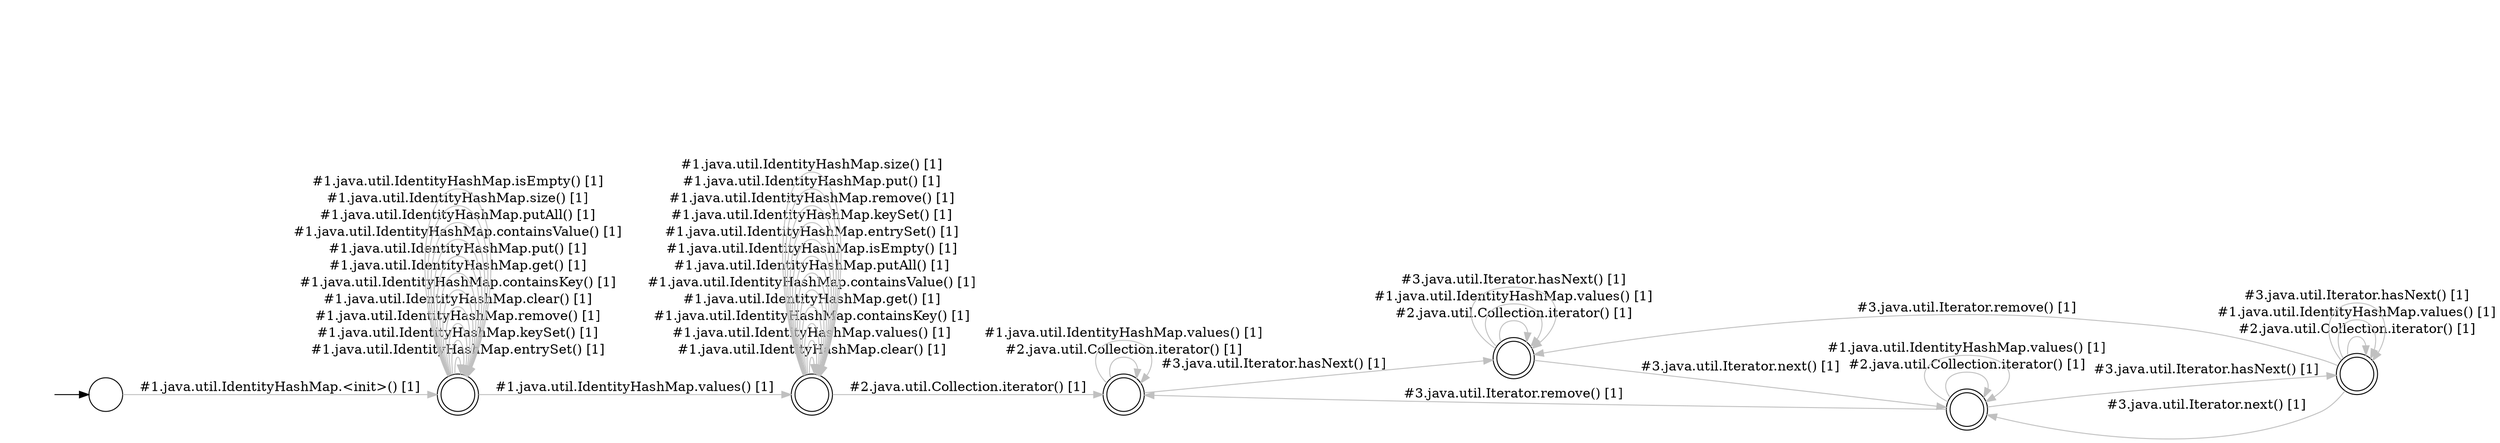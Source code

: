 digraph Automaton {
  rankdir = LR;
  0 [shape=doublecircle,label=""];
  0 -> 0 [label="#1.java.util.IdentityHashMap.clear() [1]",style="setlinewidth(1)",color=gray]
  0 -> 0 [label="#1.java.util.IdentityHashMap.values() [1]",style="setlinewidth(1)",color=gray]
  0 -> 0 [label="#1.java.util.IdentityHashMap.containsKey() [1]",style="setlinewidth(1)",color=gray]
  0 -> 0 [label="#1.java.util.IdentityHashMap.get() [1]",style="setlinewidth(1)",color=gray]
  0 -> 0 [label="#1.java.util.IdentityHashMap.containsValue() [1]",style="setlinewidth(1)",color=gray]
  0 -> 0 [label="#1.java.util.IdentityHashMap.putAll() [1]",style="setlinewidth(1)",color=gray]
  0 -> 0 [label="#1.java.util.IdentityHashMap.isEmpty() [1]",style="setlinewidth(1)",color=gray]
  0 -> 0 [label="#1.java.util.IdentityHashMap.entrySet() [1]",style="setlinewidth(1)",color=gray]
  0 -> 0 [label="#1.java.util.IdentityHashMap.keySet() [1]",style="setlinewidth(1)",color=gray]
  0 -> 0 [label="#1.java.util.IdentityHashMap.remove() [1]",style="setlinewidth(1)",color=gray]
  0 -> 1 [label="#2.java.util.Collection.iterator() [1]",style="setlinewidth(1)",color=gray]
  0 -> 0 [label="#1.java.util.IdentityHashMap.put() [1]",style="setlinewidth(1)",color=gray]
  0 -> 0 [label="#1.java.util.IdentityHashMap.size() [1]",style="setlinewidth(1)",color=gray]
  1 [shape=doublecircle,label=""];
  1 -> 1 [label="#2.java.util.Collection.iterator() [1]",style="setlinewidth(1)",color=gray]
  1 -> 1 [label="#1.java.util.IdentityHashMap.values() [1]",style="setlinewidth(1)",color=gray]
  1 -> 3 [label="#3.java.util.Iterator.hasNext() [1]",style="setlinewidth(1)",color=gray]
  2 [shape=doublecircle,label=""];
  2 -> 1 [label="#3.java.util.Iterator.remove() [1]",style="setlinewidth(1)",color=gray]
  2 -> 2 [label="#2.java.util.Collection.iterator() [1]",style="setlinewidth(1)",color=gray]
  2 -> 2 [label="#1.java.util.IdentityHashMap.values() [1]",style="setlinewidth(1)",color=gray]
  2 -> 4 [label="#3.java.util.Iterator.hasNext() [1]",style="setlinewidth(1)",color=gray]
  3 [shape=doublecircle,label=""];
  3 -> 3 [label="#2.java.util.Collection.iterator() [1]",style="setlinewidth(1)",color=gray]
  3 -> 3 [label="#1.java.util.IdentityHashMap.values() [1]",style="setlinewidth(1)",color=gray]
  3 -> 3 [label="#3.java.util.Iterator.hasNext() [1]",style="setlinewidth(1)",color=gray]
  3 -> 2 [label="#3.java.util.Iterator.next() [1]",style="setlinewidth(1)",color=gray]
  4 [shape=doublecircle,label=""];
  4 -> 3 [label="#3.java.util.Iterator.remove() [1]",style="setlinewidth(1)",color=gray]
  4 -> 4 [label="#2.java.util.Collection.iterator() [1]",style="setlinewidth(1)",color=gray]
  4 -> 4 [label="#1.java.util.IdentityHashMap.values() [1]",style="setlinewidth(1)",color=gray]
  4 -> 4 [label="#3.java.util.Iterator.hasNext() [1]",style="setlinewidth(1)",color=gray]
  4 -> 2 [label="#3.java.util.Iterator.next() [1]",style="setlinewidth(1)",color=gray]
  5 [shape=circle,label=""];
  initial [shape=plaintext,label=""];
  initial -> 5
  5 -> 6 [label="#1.java.util.IdentityHashMap.<init>() [1]",style="setlinewidth(1)",color=gray]
  6 [shape=doublecircle,label=""];
  6 -> 6 [label="#1.java.util.IdentityHashMap.entrySet() [1]",style="setlinewidth(1)",color=gray]
  6 -> 6 [label="#1.java.util.IdentityHashMap.keySet() [1]",style="setlinewidth(1)",color=gray]
  6 -> 6 [label="#1.java.util.IdentityHashMap.remove() [1]",style="setlinewidth(1)",color=gray]
  6 -> 6 [label="#1.java.util.IdentityHashMap.clear() [1]",style="setlinewidth(1)",color=gray]
  6 -> 0 [label="#1.java.util.IdentityHashMap.values() [1]",style="setlinewidth(1)",color=gray]
  6 -> 6 [label="#1.java.util.IdentityHashMap.containsKey() [1]",style="setlinewidth(1)",color=gray]
  6 -> 6 [label="#1.java.util.IdentityHashMap.get() [1]",style="setlinewidth(1)",color=gray]
  6 -> 6 [label="#1.java.util.IdentityHashMap.put() [1]",style="setlinewidth(1)",color=gray]
  6 -> 6 [label="#1.java.util.IdentityHashMap.containsValue() [1]",style="setlinewidth(1)",color=gray]
  6 -> 6 [label="#1.java.util.IdentityHashMap.putAll() [1]",style="setlinewidth(1)",color=gray]
  6 -> 6 [label="#1.java.util.IdentityHashMap.size() [1]",style="setlinewidth(1)",color=gray]
  6 -> 6 [label="#1.java.util.IdentityHashMap.isEmpty() [1]",style="setlinewidth(1)",color=gray]
}
